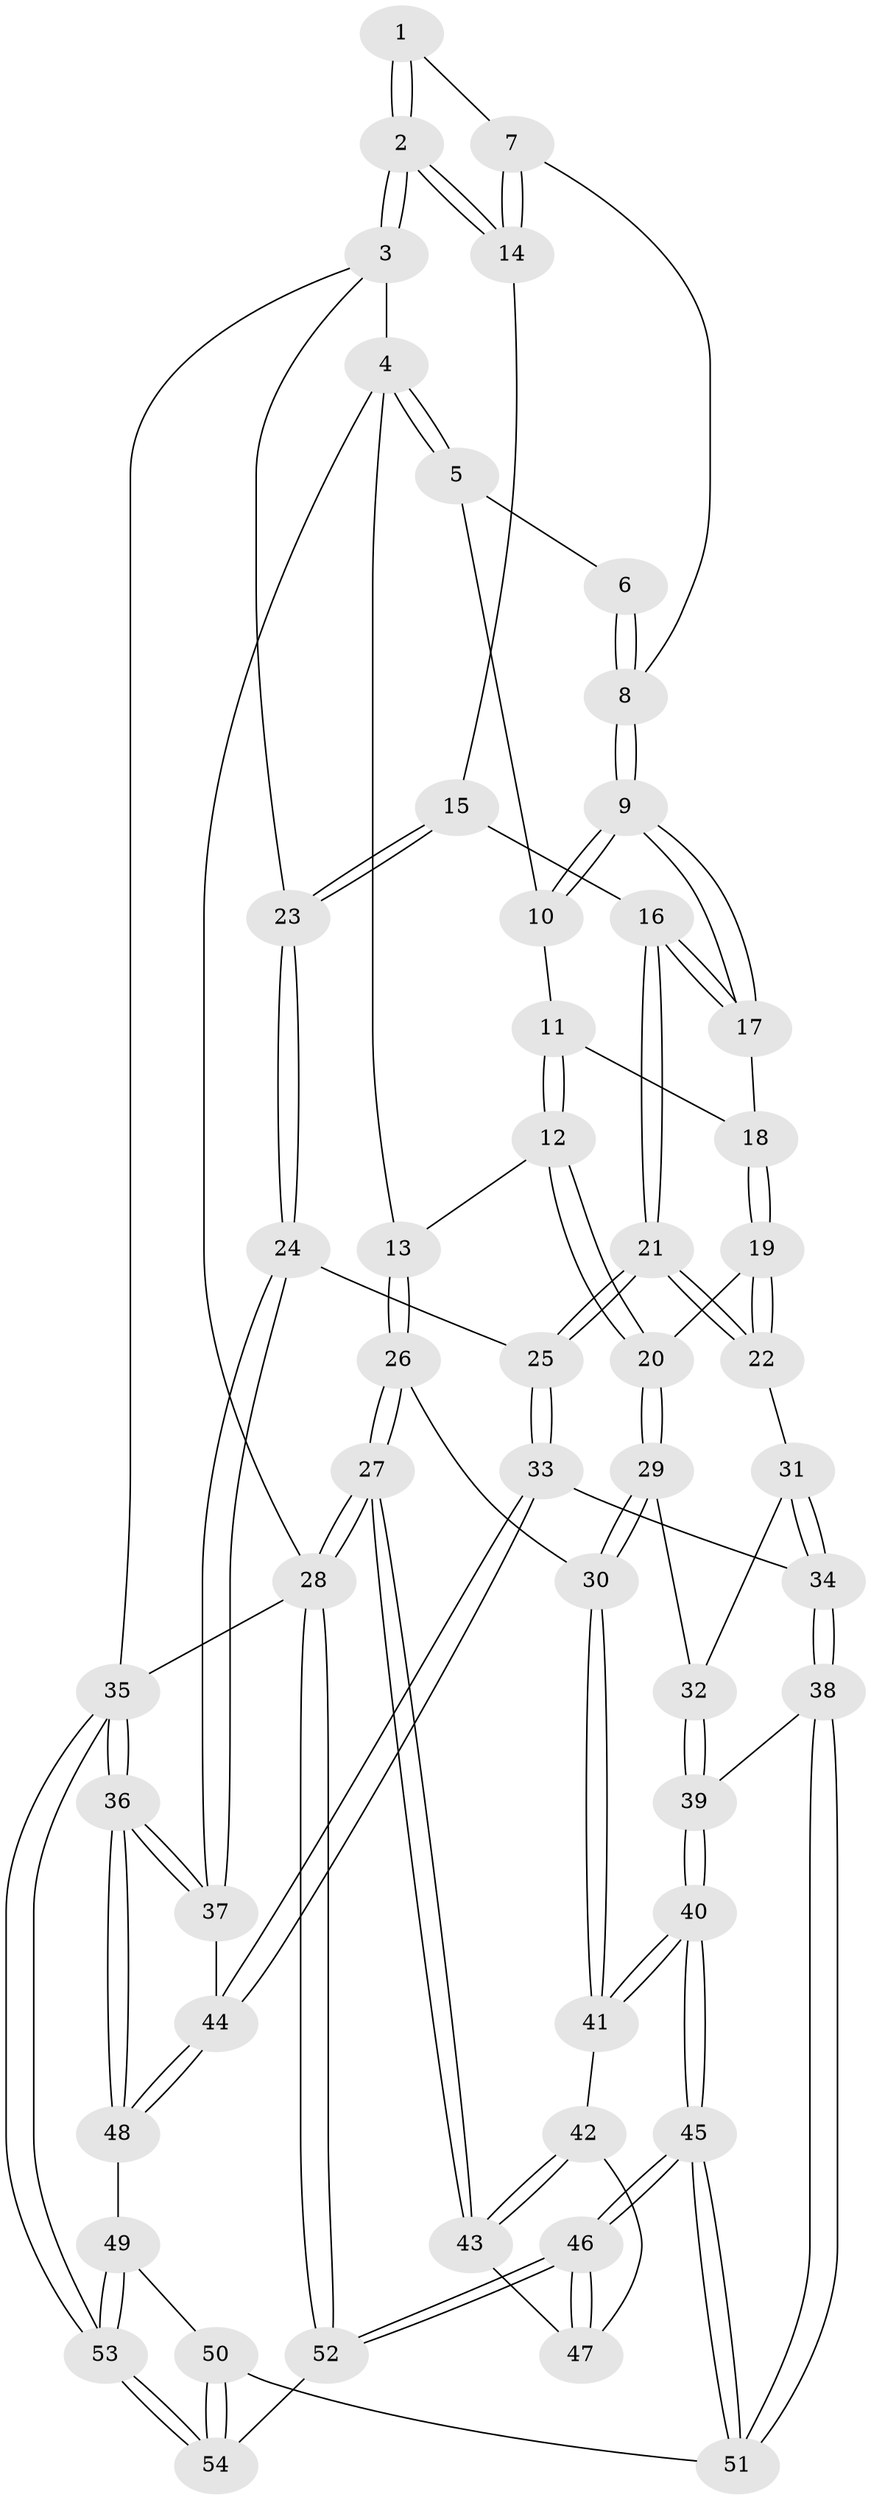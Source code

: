 // coarse degree distribution, {4: 0.3333333333333333, 2: 0.09523809523809523, 3: 0.2857142857142857, 5: 0.19047619047619047, 8: 0.047619047619047616, 6: 0.047619047619047616}
// Generated by graph-tools (version 1.1) at 2025/06/03/04/25 22:06:52]
// undirected, 54 vertices, 132 edges
graph export_dot {
graph [start="1"]
  node [color=gray90,style=filled];
  1 [pos="+1+0"];
  2 [pos="+1+0"];
  3 [pos="+1+0"];
  4 [pos="+0+0"];
  5 [pos="+0.17389609857492408+0"];
  6 [pos="+0.6291313415352666+0"];
  7 [pos="+0.7385441728036635+0.10389294551139368"];
  8 [pos="+0.618288033671825+0.09294028276471698"];
  9 [pos="+0.5680106060129818+0.145524958602532"];
  10 [pos="+0.28035690111831474+0"];
  11 [pos="+0.3516728802741222+0.16632242965401012"];
  12 [pos="+0.2346340400562759+0.34790438205300694"];
  13 [pos="+0+0.04304839666784671"];
  14 [pos="+0.8152337012830863+0.19749875848118972"];
  15 [pos="+0.8185036167323483+0.2567748100415077"];
  16 [pos="+0.750706532634301+0.3067148306171611"];
  17 [pos="+0.5570527519841789+0.1979346210810199"];
  18 [pos="+0.5225904613797324+0.23302361245689993"];
  19 [pos="+0.4853397377301067+0.33623690625243957"];
  20 [pos="+0.23902480640540555+0.35448157235991146"];
  21 [pos="+0.716889979562277+0.45380705467711846"];
  22 [pos="+0.5252318346433199+0.4178751588254751"];
  23 [pos="+1+0.36875373223366853"];
  24 [pos="+1+0.4659370378915962"];
  25 [pos="+0.7370184936794725+0.4880368402236764"];
  26 [pos="+0+0.37751077064178695"];
  27 [pos="+0+0.7139026581510937"];
  28 [pos="+0+1"];
  29 [pos="+0.23581426347652823+0.5310410549119364"];
  30 [pos="+0.21407261560209986+0.5576321706366054"];
  31 [pos="+0.5123592966997451+0.4458982971996601"];
  32 [pos="+0.4272977795803183+0.5643830842147634"];
  33 [pos="+0.7125870660976703+0.6380906526641777"];
  34 [pos="+0.6260504368040266+0.645136952058209"];
  35 [pos="+1+1"];
  36 [pos="+1+0.804663555422497"];
  37 [pos="+1+0.4671668196607073"];
  38 [pos="+0.5142239489823666+0.6771458090827676"];
  39 [pos="+0.48522724519588273+0.6702533528565406"];
  40 [pos="+0.3141006105664504+0.844294660650145"];
  41 [pos="+0.1931006942930977+0.604510704749474"];
  42 [pos="+0.0707779766153992+0.6563932466943478"];
  43 [pos="+0+0.7049512805264242"];
  44 [pos="+0.7655272607597126+0.7131635191448548"];
  45 [pos="+0.3059486562493839+0.9435068500165279"];
  46 [pos="+0.3007068489975847+0.9722926425074951"];
  47 [pos="+0.16203003569389315+0.8500366673799568"];
  48 [pos="+0.7873470278183089+0.7921367810624383"];
  49 [pos="+0.7755042831952141+0.8149130088488419"];
  50 [pos="+0.6358036525798295+0.8816925947580949"];
  51 [pos="+0.5538323916015987+0.788965572268528"];
  52 [pos="+0.30241009949070374+1"];
  53 [pos="+0.9331165092162799+1"];
  54 [pos="+0.439407363505158+1"];
  1 -- 2;
  1 -- 2;
  1 -- 7;
  2 -- 3;
  2 -- 3;
  2 -- 14;
  2 -- 14;
  3 -- 4;
  3 -- 23;
  3 -- 35;
  4 -- 5;
  4 -- 5;
  4 -- 13;
  4 -- 28;
  5 -- 6;
  5 -- 10;
  6 -- 8;
  6 -- 8;
  7 -- 8;
  7 -- 14;
  7 -- 14;
  8 -- 9;
  8 -- 9;
  9 -- 10;
  9 -- 10;
  9 -- 17;
  9 -- 17;
  10 -- 11;
  11 -- 12;
  11 -- 12;
  11 -- 18;
  12 -- 13;
  12 -- 20;
  12 -- 20;
  13 -- 26;
  13 -- 26;
  14 -- 15;
  15 -- 16;
  15 -- 23;
  15 -- 23;
  16 -- 17;
  16 -- 17;
  16 -- 21;
  16 -- 21;
  17 -- 18;
  18 -- 19;
  18 -- 19;
  19 -- 20;
  19 -- 22;
  19 -- 22;
  20 -- 29;
  20 -- 29;
  21 -- 22;
  21 -- 22;
  21 -- 25;
  21 -- 25;
  22 -- 31;
  23 -- 24;
  23 -- 24;
  24 -- 25;
  24 -- 37;
  24 -- 37;
  25 -- 33;
  25 -- 33;
  26 -- 27;
  26 -- 27;
  26 -- 30;
  27 -- 28;
  27 -- 28;
  27 -- 43;
  27 -- 43;
  28 -- 52;
  28 -- 52;
  28 -- 35;
  29 -- 30;
  29 -- 30;
  29 -- 32;
  30 -- 41;
  30 -- 41;
  31 -- 32;
  31 -- 34;
  31 -- 34;
  32 -- 39;
  32 -- 39;
  33 -- 34;
  33 -- 44;
  33 -- 44;
  34 -- 38;
  34 -- 38;
  35 -- 36;
  35 -- 36;
  35 -- 53;
  35 -- 53;
  36 -- 37;
  36 -- 37;
  36 -- 48;
  36 -- 48;
  37 -- 44;
  38 -- 39;
  38 -- 51;
  38 -- 51;
  39 -- 40;
  39 -- 40;
  40 -- 41;
  40 -- 41;
  40 -- 45;
  40 -- 45;
  41 -- 42;
  42 -- 43;
  42 -- 43;
  42 -- 47;
  43 -- 47;
  44 -- 48;
  44 -- 48;
  45 -- 46;
  45 -- 46;
  45 -- 51;
  45 -- 51;
  46 -- 47;
  46 -- 47;
  46 -- 52;
  46 -- 52;
  48 -- 49;
  49 -- 50;
  49 -- 53;
  49 -- 53;
  50 -- 51;
  50 -- 54;
  50 -- 54;
  52 -- 54;
  53 -- 54;
  53 -- 54;
}
